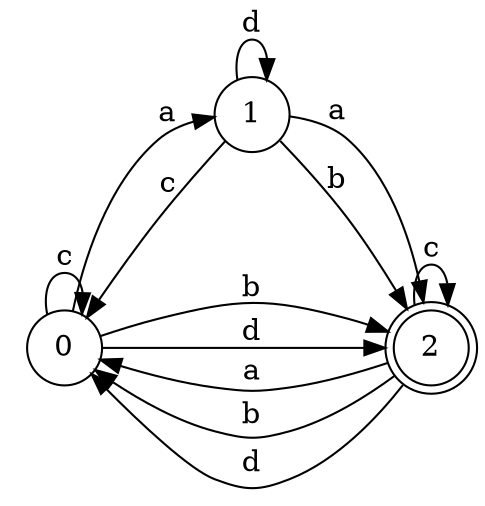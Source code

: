 digraph n3_2 {
__start0 [label="" shape="none"];

rankdir=LR;
size="8,5";

s0 [style="filled", color="black", fillcolor="white" shape="circle", label="0"];
s1 [style="filled", color="black", fillcolor="white" shape="circle", label="1"];
s2 [style="rounded,filled", color="black", fillcolor="white" shape="doublecircle", label="2"];
s0 -> s1 [label="a"];
s0 -> s2 [label="b"];
s0 -> s0 [label="c"];
s0 -> s2 [label="d"];
s1 -> s2 [label="a"];
s1 -> s2 [label="b"];
s1 -> s0 [label="c"];
s1 -> s1 [label="d"];
s2 -> s0 [label="a"];
s2 -> s0 [label="b"];
s2 -> s2 [label="c"];
s2 -> s0 [label="d"];

}